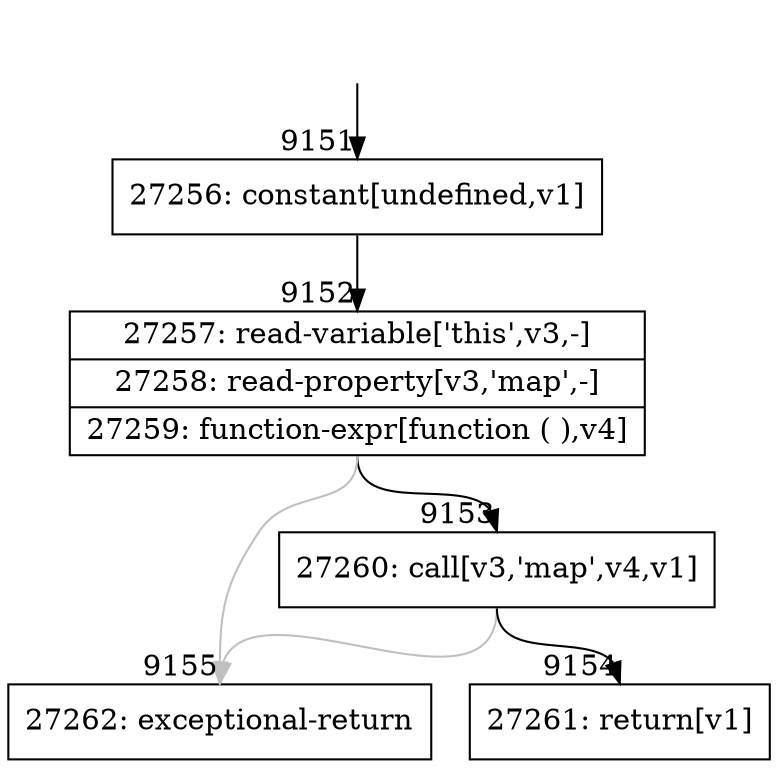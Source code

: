 digraph {
rankdir="TD"
BB_entry569[shape=none,label=""];
BB_entry569 -> BB9151 [tailport=s, headport=n, headlabel="    9151"]
BB9151 [shape=record label="{27256: constant[undefined,v1]}" ] 
BB9151 -> BB9152 [tailport=s, headport=n, headlabel="      9152"]
BB9152 [shape=record label="{27257: read-variable['this',v3,-]|27258: read-property[v3,'map',-]|27259: function-expr[function ( ),v4]}" ] 
BB9152 -> BB9153 [tailport=s, headport=n, headlabel="      9153"]
BB9152 -> BB9155 [tailport=s, headport=n, color=gray, headlabel="      9155"]
BB9153 [shape=record label="{27260: call[v3,'map',v4,v1]}" ] 
BB9153 -> BB9154 [tailport=s, headport=n, headlabel="      9154"]
BB9153 -> BB9155 [tailport=s, headport=n, color=gray]
BB9154 [shape=record label="{27261: return[v1]}" ] 
BB9155 [shape=record label="{27262: exceptional-return}" ] 
}
